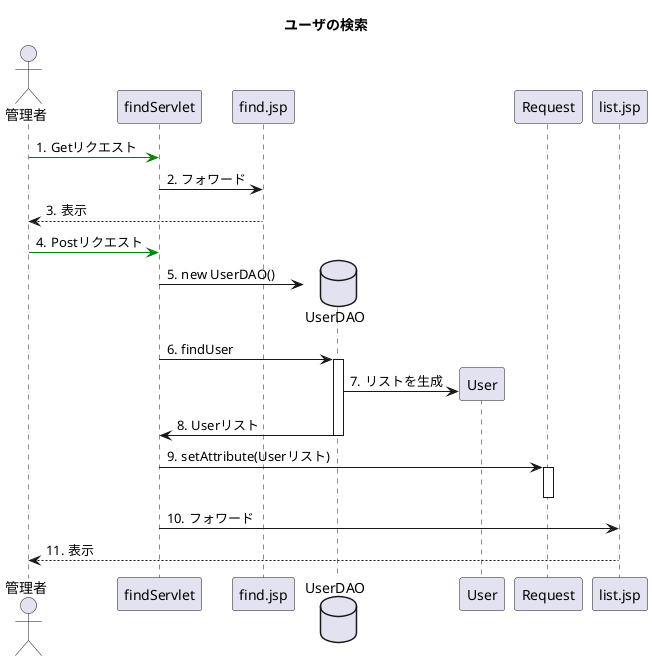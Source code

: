 @startuml
title ユーザの検索

autonumber "#."

actor 管理者
participant findServlet
participant find.jsp

database UserDAO
participant User


管理者 -[#green]> findServlet:Getリクエスト
findServlet -> find.jsp:フォワード
find.jsp --> 管理者:表示
管理者 -[#green]> findServlet:Postリクエスト
findServlet -> UserDAO**:new UserDAO()
findServlet -> UserDAO++:findUser
UserDAO -> User**:リストを生成
UserDAO -> findServlet--:Userリスト
findServlet -> Request++:setAttribute(Userリスト)
Request--
findServlet -> list.jsp:フォワード
list.jsp --> 管理者:表示


@enduml